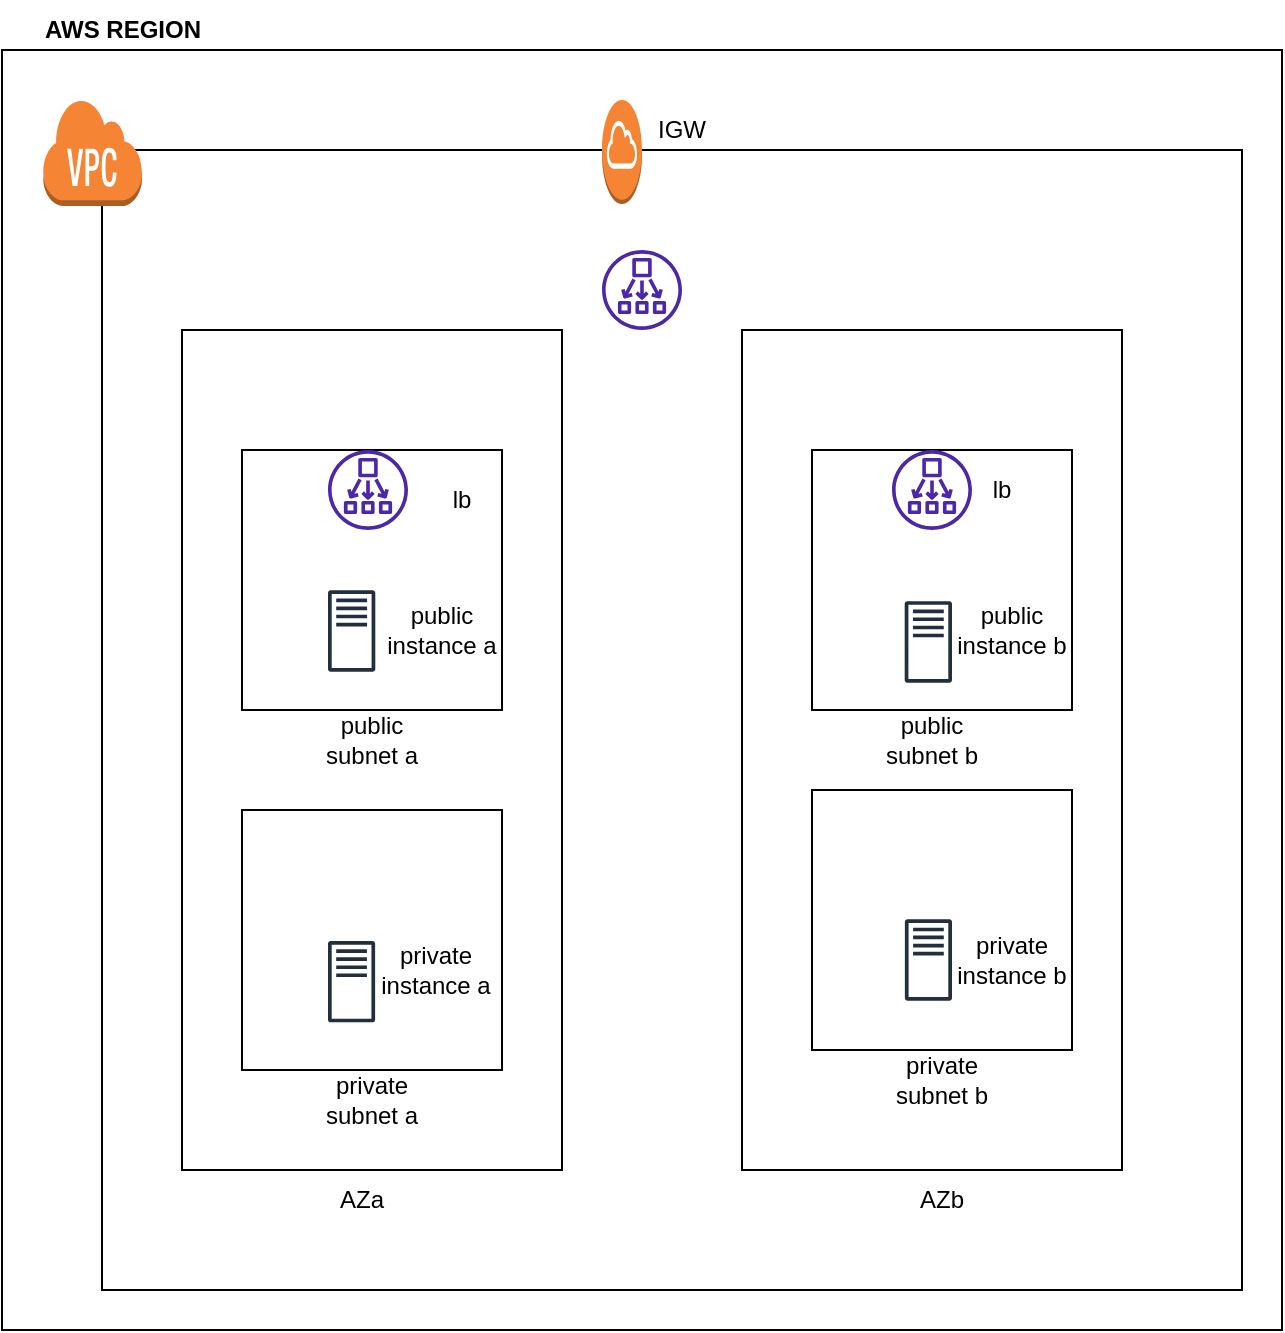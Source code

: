 <mxfile version="20.4.1" type="github"><diagram id="DF4Cq2ArW-oi2sjn4zay" name="Page-1"><mxGraphModel dx="1038" dy="547" grid="1" gridSize="10" guides="1" tooltips="1" connect="1" arrows="1" fold="1" page="1" pageScale="1" pageWidth="827" pageHeight="1169" math="0" shadow="0"><root><mxCell id="0"/><mxCell id="1" parent="0"/><mxCell id="9zIKb2ZCAtK1NTqXTsNe-1" value="" style="whiteSpace=wrap;html=1;aspect=fixed;" vertex="1" parent="1"><mxGeometry x="40" y="560" width="640" height="640" as="geometry"/></mxCell><mxCell id="9zIKb2ZCAtK1NTqXTsNe-2" value="&lt;b&gt;AWS REGION&lt;/b&gt;" style="text;html=1;align=center;verticalAlign=middle;resizable=0;points=[];autosize=1;strokeColor=none;fillColor=none;" vertex="1" parent="1"><mxGeometry x="50" y="535" width="100" height="30" as="geometry"/></mxCell><mxCell id="9zIKb2ZCAtK1NTqXTsNe-3" value="" style="whiteSpace=wrap;html=1;aspect=fixed;" vertex="1" parent="1"><mxGeometry x="90" y="610" width="570" height="570" as="geometry"/></mxCell><mxCell id="9zIKb2ZCAtK1NTqXTsNe-5" value="" style="rounded=0;whiteSpace=wrap;html=1;direction=south;" vertex="1" parent="1"><mxGeometry x="130" y="700" width="190" height="420" as="geometry"/></mxCell><mxCell id="9zIKb2ZCAtK1NTqXTsNe-7" value="" style="rounded=0;whiteSpace=wrap;html=1;direction=south;" vertex="1" parent="1"><mxGeometry x="410" y="700" width="190" height="420" as="geometry"/></mxCell><mxCell id="9zIKb2ZCAtK1NTqXTsNe-8" value="AZa" style="text;html=1;strokeColor=none;fillColor=none;align=center;verticalAlign=middle;whiteSpace=wrap;rounded=0;" vertex="1" parent="1"><mxGeometry x="190" y="1120" width="60" height="30" as="geometry"/></mxCell><mxCell id="9zIKb2ZCAtK1NTqXTsNe-9" value="AZb" style="text;html=1;strokeColor=none;fillColor=none;align=center;verticalAlign=middle;whiteSpace=wrap;rounded=0;" vertex="1" parent="1"><mxGeometry x="480" y="1120" width="60" height="30" as="geometry"/></mxCell><mxCell id="9zIKb2ZCAtK1NTqXTsNe-10" value="" style="whiteSpace=wrap;html=1;aspect=fixed;" vertex="1" parent="1"><mxGeometry x="160" y="760" width="130" height="130" as="geometry"/></mxCell><mxCell id="9zIKb2ZCAtK1NTqXTsNe-11" value="" style="whiteSpace=wrap;html=1;aspect=fixed;" vertex="1" parent="1"><mxGeometry x="160" y="940" width="130" height="130" as="geometry"/></mxCell><mxCell id="9zIKb2ZCAtK1NTqXTsNe-12" value="" style="whiteSpace=wrap;html=1;aspect=fixed;" vertex="1" parent="1"><mxGeometry x="445" y="760" width="130" height="130" as="geometry"/></mxCell><mxCell id="9zIKb2ZCAtK1NTqXTsNe-13" value="" style="whiteSpace=wrap;html=1;aspect=fixed;" vertex="1" parent="1"><mxGeometry x="445" y="930" width="130" height="130" as="geometry"/></mxCell><mxCell id="9zIKb2ZCAtK1NTqXTsNe-14" value="public subnet b" style="text;html=1;strokeColor=none;fillColor=none;align=center;verticalAlign=middle;whiteSpace=wrap;rounded=0;" vertex="1" parent="1"><mxGeometry x="475" y="890" width="60" height="30" as="geometry"/></mxCell><mxCell id="9zIKb2ZCAtK1NTqXTsNe-15" value="public subnet a" style="text;html=1;strokeColor=none;fillColor=none;align=center;verticalAlign=middle;whiteSpace=wrap;rounded=0;" vertex="1" parent="1"><mxGeometry x="195" y="890" width="60" height="30" as="geometry"/></mxCell><mxCell id="9zIKb2ZCAtK1NTqXTsNe-16" value="private subnet b" style="text;html=1;strokeColor=none;fillColor=none;align=center;verticalAlign=middle;whiteSpace=wrap;rounded=0;" vertex="1" parent="1"><mxGeometry x="480" y="1060" width="60" height="30" as="geometry"/></mxCell><mxCell id="9zIKb2ZCAtK1NTqXTsNe-18" value="private subnet a" style="text;html=1;strokeColor=none;fillColor=none;align=center;verticalAlign=middle;whiteSpace=wrap;rounded=0;" vertex="1" parent="1"><mxGeometry x="195" y="1070" width="60" height="30" as="geometry"/></mxCell><mxCell id="9zIKb2ZCAtK1NTqXTsNe-20" value="" style="sketch=0;outlineConnect=0;fontColor=#232F3E;gradientColor=none;fillColor=#4D27AA;strokeColor=none;dashed=0;verticalLabelPosition=bottom;verticalAlign=top;align=center;html=1;fontSize=12;fontStyle=0;aspect=fixed;pointerEvents=1;shape=mxgraph.aws4.network_load_balancer;direction=south;" vertex="1" parent="1"><mxGeometry x="203" y="760" width="40" height="40" as="geometry"/></mxCell><mxCell id="9zIKb2ZCAtK1NTqXTsNe-21" value="lb" style="text;html=1;strokeColor=none;fillColor=none;align=center;verticalAlign=middle;whiteSpace=wrap;rounded=0;" vertex="1" parent="1"><mxGeometry x="520" y="765" width="40" height="30" as="geometry"/></mxCell><mxCell id="9zIKb2ZCAtK1NTqXTsNe-22" value="" style="sketch=0;outlineConnect=0;fontColor=#232F3E;gradientColor=none;fillColor=#232F3D;strokeColor=none;dashed=0;verticalLabelPosition=bottom;verticalAlign=top;align=center;html=1;fontSize=12;fontStyle=0;aspect=fixed;pointerEvents=1;shape=mxgraph.aws4.traditional_server;" vertex="1" parent="1"><mxGeometry x="203.0" y="830" width="23.65" height="40.99" as="geometry"/></mxCell><mxCell id="9zIKb2ZCAtK1NTqXTsNe-23" value="public instance a" style="text;html=1;strokeColor=none;fillColor=none;align=center;verticalAlign=middle;whiteSpace=wrap;rounded=0;" vertex="1" parent="1"><mxGeometry x="230" y="835.49" width="60" height="30" as="geometry"/></mxCell><mxCell id="9zIKb2ZCAtK1NTqXTsNe-25" value="" style="sketch=0;outlineConnect=0;fontColor=#232F3E;gradientColor=none;fillColor=#232F3D;strokeColor=none;dashed=0;verticalLabelPosition=bottom;verticalAlign=top;align=center;html=1;fontSize=12;fontStyle=0;aspect=fixed;pointerEvents=1;shape=mxgraph.aws4.traditional_server;" vertex="1" parent="1"><mxGeometry x="203" y="1005.42" width="23.56" height="40.84" as="geometry"/></mxCell><mxCell id="9zIKb2ZCAtK1NTqXTsNe-26" value="private instance a" style="text;html=1;strokeColor=none;fillColor=none;align=center;verticalAlign=middle;whiteSpace=wrap;rounded=0;" vertex="1" parent="1"><mxGeometry x="226.56" y="1005.42" width="60" height="30" as="geometry"/></mxCell><mxCell id="9zIKb2ZCAtK1NTqXTsNe-28" value="private instance b" style="text;html=1;strokeColor=none;fillColor=none;align=center;verticalAlign=middle;whiteSpace=wrap;rounded=0;" vertex="1" parent="1"><mxGeometry x="515" y="1000" width="60" height="30" as="geometry"/></mxCell><mxCell id="9zIKb2ZCAtK1NTqXTsNe-29" value="" style="sketch=0;outlineConnect=0;fontColor=#232F3E;gradientColor=none;fillColor=#232F3D;strokeColor=none;dashed=0;verticalLabelPosition=bottom;verticalAlign=top;align=center;html=1;fontSize=12;fontStyle=0;aspect=fixed;pointerEvents=1;shape=mxgraph.aws4.traditional_server;" vertex="1" parent="1"><mxGeometry x="491.44" y="994.58" width="23.56" height="40.84" as="geometry"/></mxCell><mxCell id="9zIKb2ZCAtK1NTqXTsNe-30" value="public instance b" style="text;html=1;strokeColor=none;fillColor=none;align=center;verticalAlign=middle;whiteSpace=wrap;rounded=0;" vertex="1" parent="1"><mxGeometry x="515" y="835.49" width="60" height="30" as="geometry"/></mxCell><mxCell id="9zIKb2ZCAtK1NTqXTsNe-31" value="" style="sketch=0;outlineConnect=0;fontColor=#232F3E;gradientColor=none;fillColor=#232F3D;strokeColor=none;dashed=0;verticalLabelPosition=bottom;verticalAlign=top;align=center;html=1;fontSize=12;fontStyle=0;aspect=fixed;pointerEvents=1;shape=mxgraph.aws4.traditional_server;" vertex="1" parent="1"><mxGeometry x="491.35" y="835.49" width="23.65" height="40.99" as="geometry"/></mxCell><mxCell id="9zIKb2ZCAtK1NTqXTsNe-32" value="" style="sketch=0;outlineConnect=0;fontColor=#232F3E;gradientColor=none;fillColor=#4D27AA;strokeColor=none;dashed=0;verticalLabelPosition=bottom;verticalAlign=top;align=center;html=1;fontSize=12;fontStyle=0;aspect=fixed;pointerEvents=1;shape=mxgraph.aws4.network_load_balancer;direction=south;" vertex="1" parent="1"><mxGeometry x="485" y="760" width="40" height="40" as="geometry"/></mxCell><mxCell id="9zIKb2ZCAtK1NTqXTsNe-33" value="lb" style="text;html=1;strokeColor=none;fillColor=none;align=center;verticalAlign=middle;whiteSpace=wrap;rounded=0;" vertex="1" parent="1"><mxGeometry x="250" y="770" width="40" height="30" as="geometry"/></mxCell><mxCell id="9zIKb2ZCAtK1NTqXTsNe-35" value="" style="sketch=0;outlineConnect=0;fontColor=#232F3E;gradientColor=none;fillColor=#4D27AA;strokeColor=none;dashed=0;verticalLabelPosition=bottom;verticalAlign=top;align=center;html=1;fontSize=12;fontStyle=0;aspect=fixed;pointerEvents=1;shape=mxgraph.aws4.network_load_balancer;direction=south;" vertex="1" parent="1"><mxGeometry x="340" y="660" width="40" height="40" as="geometry"/></mxCell><mxCell id="9zIKb2ZCAtK1NTqXTsNe-36" value="" style="outlineConnect=0;dashed=0;verticalLabelPosition=bottom;verticalAlign=top;align=center;html=1;shape=mxgraph.aws3.internet_gateway;fillColor=#F58534;gradientColor=none;" vertex="1" parent="1"><mxGeometry x="340" y="585" width="20" height="52" as="geometry"/></mxCell><mxCell id="9zIKb2ZCAtK1NTqXTsNe-37" value="IGW" style="text;html=1;strokeColor=none;fillColor=none;align=center;verticalAlign=middle;whiteSpace=wrap;rounded=0;" vertex="1" parent="1"><mxGeometry x="350" y="585" width="60" height="30" as="geometry"/></mxCell><mxCell id="9zIKb2ZCAtK1NTqXTsNe-39" value="" style="outlineConnect=0;dashed=0;verticalLabelPosition=bottom;verticalAlign=top;align=center;html=1;shape=mxgraph.aws3.virtual_private_cloud;fillColor=#F58534;gradientColor=none;" vertex="1" parent="1"><mxGeometry x="60.25" y="584" width="49.75" height="54" as="geometry"/></mxCell></root></mxGraphModel></diagram></mxfile>